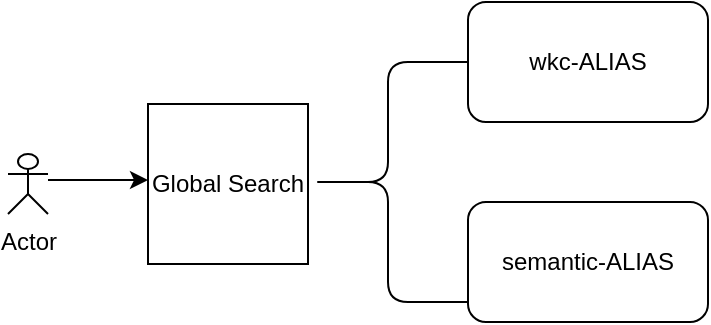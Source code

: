 <mxfile version="21.6.8" type="github">
  <diagram name="Page-1" id="4dP3wZCvv_CMtBE0t0uu">
    <mxGraphModel dx="711" dy="437" grid="1" gridSize="10" guides="1" tooltips="1" connect="1" arrows="1" fold="1" page="1" pageScale="1" pageWidth="850" pageHeight="1100" math="0" shadow="0">
      <root>
        <mxCell id="0" />
        <mxCell id="1" parent="0" />
        <mxCell id="cIVvQxolS53SciqNE1S1-1" value="Actor" style="shape=umlActor;verticalLabelPosition=bottom;verticalAlign=top;html=1;outlineConnect=0;" vertex="1" parent="1">
          <mxGeometry x="200" y="216" width="20" height="30" as="geometry" />
        </mxCell>
        <mxCell id="cIVvQxolS53SciqNE1S1-2" value="Global Search" style="whiteSpace=wrap;html=1;aspect=fixed;" vertex="1" parent="1">
          <mxGeometry x="270" y="191" width="80" height="80" as="geometry" />
        </mxCell>
        <mxCell id="cIVvQxolS53SciqNE1S1-3" value="" style="endArrow=classic;html=1;rounded=0;exitX=1;exitY=0.333;exitDx=0;exitDy=0;exitPerimeter=0;" edge="1" parent="1">
          <mxGeometry width="50" height="50" relative="1" as="geometry">
            <mxPoint x="220" y="229" as="sourcePoint" />
            <mxPoint x="270" y="229" as="targetPoint" />
          </mxGeometry>
        </mxCell>
        <mxCell id="cIVvQxolS53SciqNE1S1-5" value="wkc-ALIAS" style="rounded=1;whiteSpace=wrap;html=1;" vertex="1" parent="1">
          <mxGeometry x="430" y="140" width="120" height="60" as="geometry" />
        </mxCell>
        <mxCell id="cIVvQxolS53SciqNE1S1-6" value="semantic-ALIAS" style="rounded=1;whiteSpace=wrap;html=1;" vertex="1" parent="1">
          <mxGeometry x="430" y="240" width="120" height="60" as="geometry" />
        </mxCell>
        <mxCell id="cIVvQxolS53SciqNE1S1-7" value="" style="shape=curlyBracket;whiteSpace=wrap;html=1;rounded=1;labelPosition=left;verticalLabelPosition=middle;align=right;verticalAlign=middle;" vertex="1" parent="1">
          <mxGeometry x="350" y="170" width="80" height="120" as="geometry" />
        </mxCell>
      </root>
    </mxGraphModel>
  </diagram>
</mxfile>
